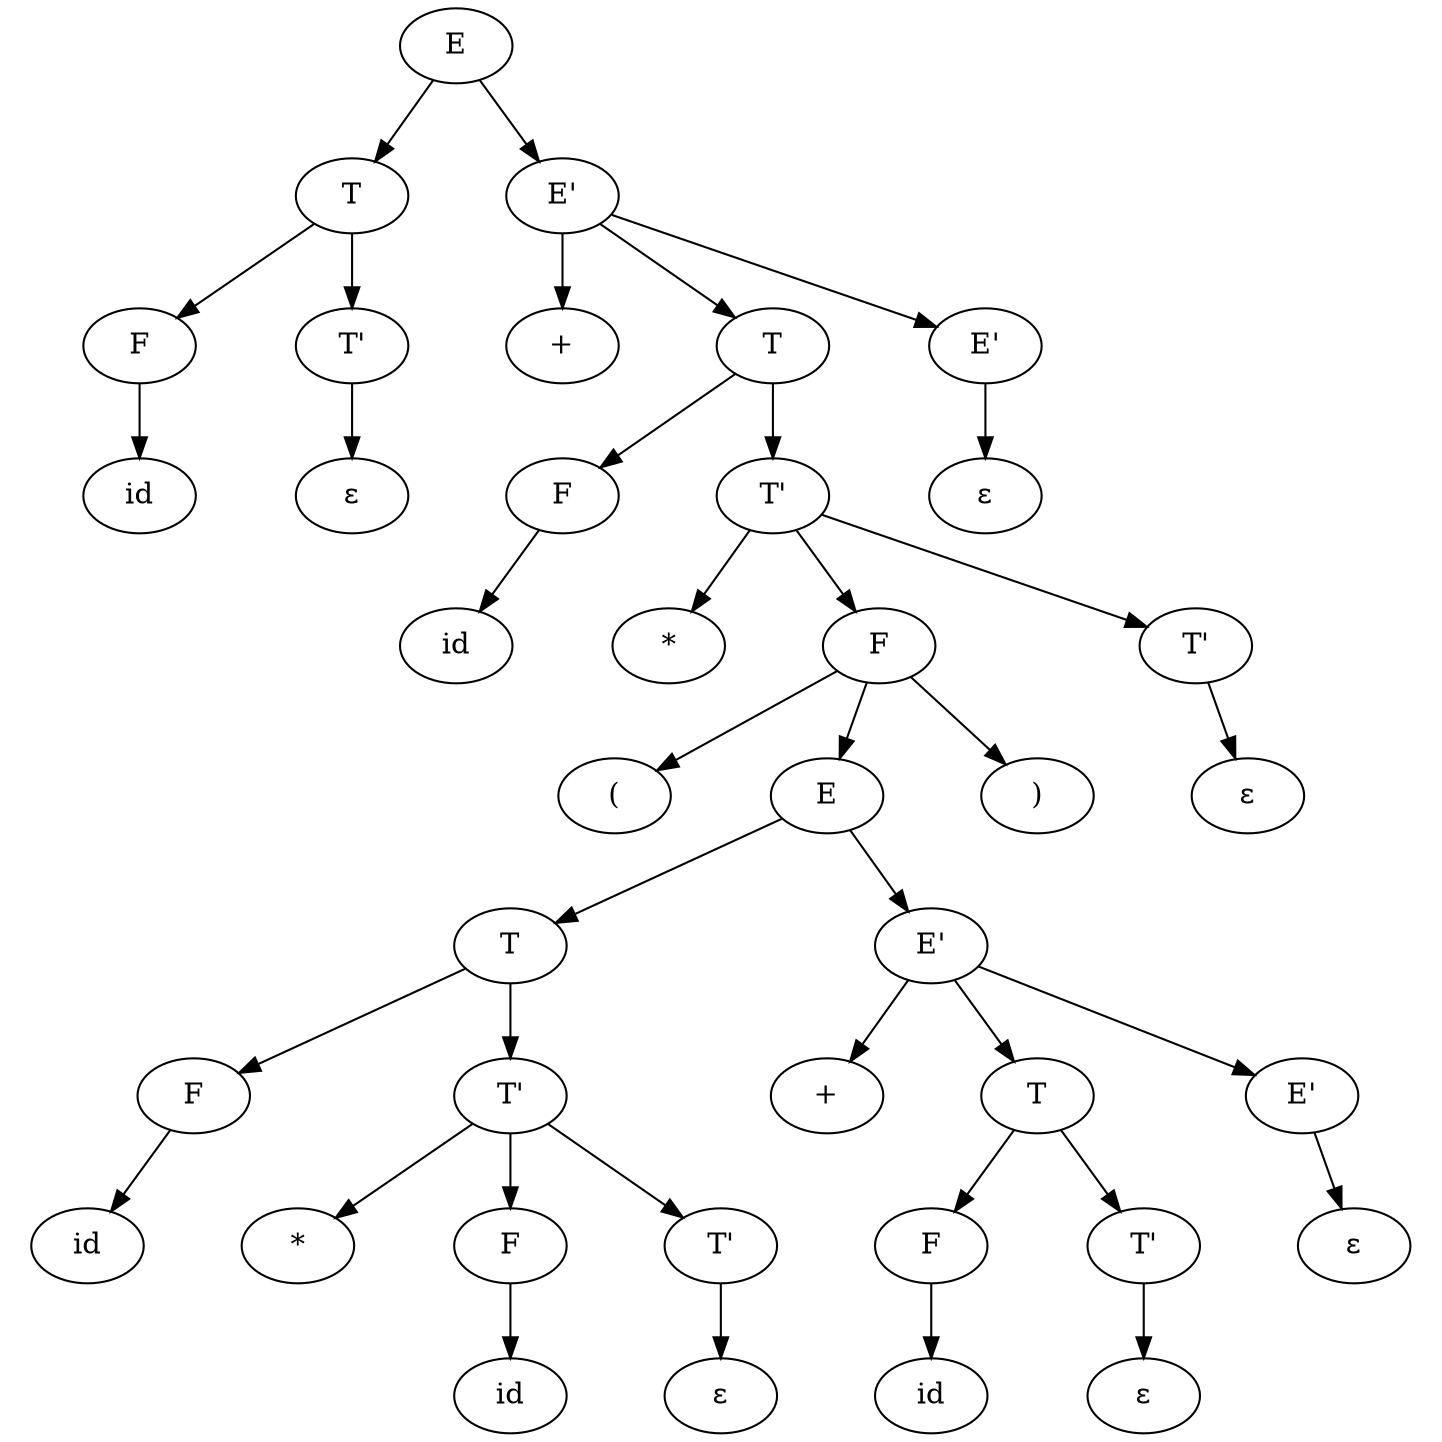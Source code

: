 digraph G {
graph [ratio = 1];
"E_0"[label="E"];
"T_0"[label="T"];
"E_0"->"T_0";
"E'_0"[label="E'"];
"E_0"->"E'_0";
"T_0"[label="T"];
"F_0"[label="F"];
"T_0"->"F_0";
"T'_0"[label="T'"];
"T_0"->"T'_0";
"F_0"[label="F"];
"id_0"[label="id"];
"F_0"->"id_0";
"T'_0"[label="T'"];
"ε_0"[label="ε"];
"T'_0"->"ε_0";
"E'_0"[label="E'"];
"+_0"[label="+"];
"E'_0"->"+_0";
"T_1"[label="T"];
"E'_0"->"T_1";
"E'_1"[label="E'"];
"E'_0"->"E'_1";
"T_1"[label="T"];
"F_1"[label="F"];
"T_1"->"F_1";
"T'_1"[label="T'"];
"T_1"->"T'_1";
"F_1"[label="F"];
"id_1"[label="id"];
"F_1"->"id_1";
"T'_1"[label="T'"];
"*_0"[label="*"];
"T'_1"->"*_0";
"F_2"[label="F"];
"T'_1"->"F_2";
"T'_2"[label="T'"];
"T'_1"->"T'_2";
"F_2"[label="F"];
"(_0"[label="("];
"F_2"->"(_0";
"E_1"[label="E"];
"F_2"->"E_1";
")_0"[label=")"];
"F_2"->")_0";
"E_1"[label="E"];
"T_2"[label="T"];
"E_1"->"T_2";
"E'_2"[label="E'"];
"E_1"->"E'_2";
"T_2"[label="T"];
"F_3"[label="F"];
"T_2"->"F_3";
"T'_3"[label="T'"];
"T_2"->"T'_3";
"F_3"[label="F"];
"id_2"[label="id"];
"F_3"->"id_2";
"T'_3"[label="T'"];
"*_1"[label="*"];
"T'_3"->"*_1";
"F_4"[label="F"];
"T'_3"->"F_4";
"T'_4"[label="T'"];
"T'_3"->"T'_4";
"F_4"[label="F"];
"id_3"[label="id"];
"F_4"->"id_3";
"T'_4"[label="T'"];
"ε_1"[label="ε"];
"T'_4"->"ε_1";
"E'_2"[label="E'"];
"+_1"[label="+"];
"E'_2"->"+_1";
"T_3"[label="T"];
"E'_2"->"T_3";
"E'_3"[label="E'"];
"E'_2"->"E'_3";
"T_3"[label="T"];
"F_5"[label="F"];
"T_3"->"F_5";
"T'_5"[label="T'"];
"T_3"->"T'_5";
"F_5"[label="F"];
"id_4"[label="id"];
"F_5"->"id_4";
"T'_5"[label="T'"];
"ε_2"[label="ε"];
"T'_5"->"ε_2";
"E'_3"[label="E'"];
"ε_3"[label="ε"];
"E'_3"->"ε_3";
"T'_2"[label="T'"];
"ε_4"[label="ε"];
"T'_2"->"ε_4";
"E'_1"[label="E'"];
"ε_5"[label="ε"];
"E'_1"->"ε_5";
}
